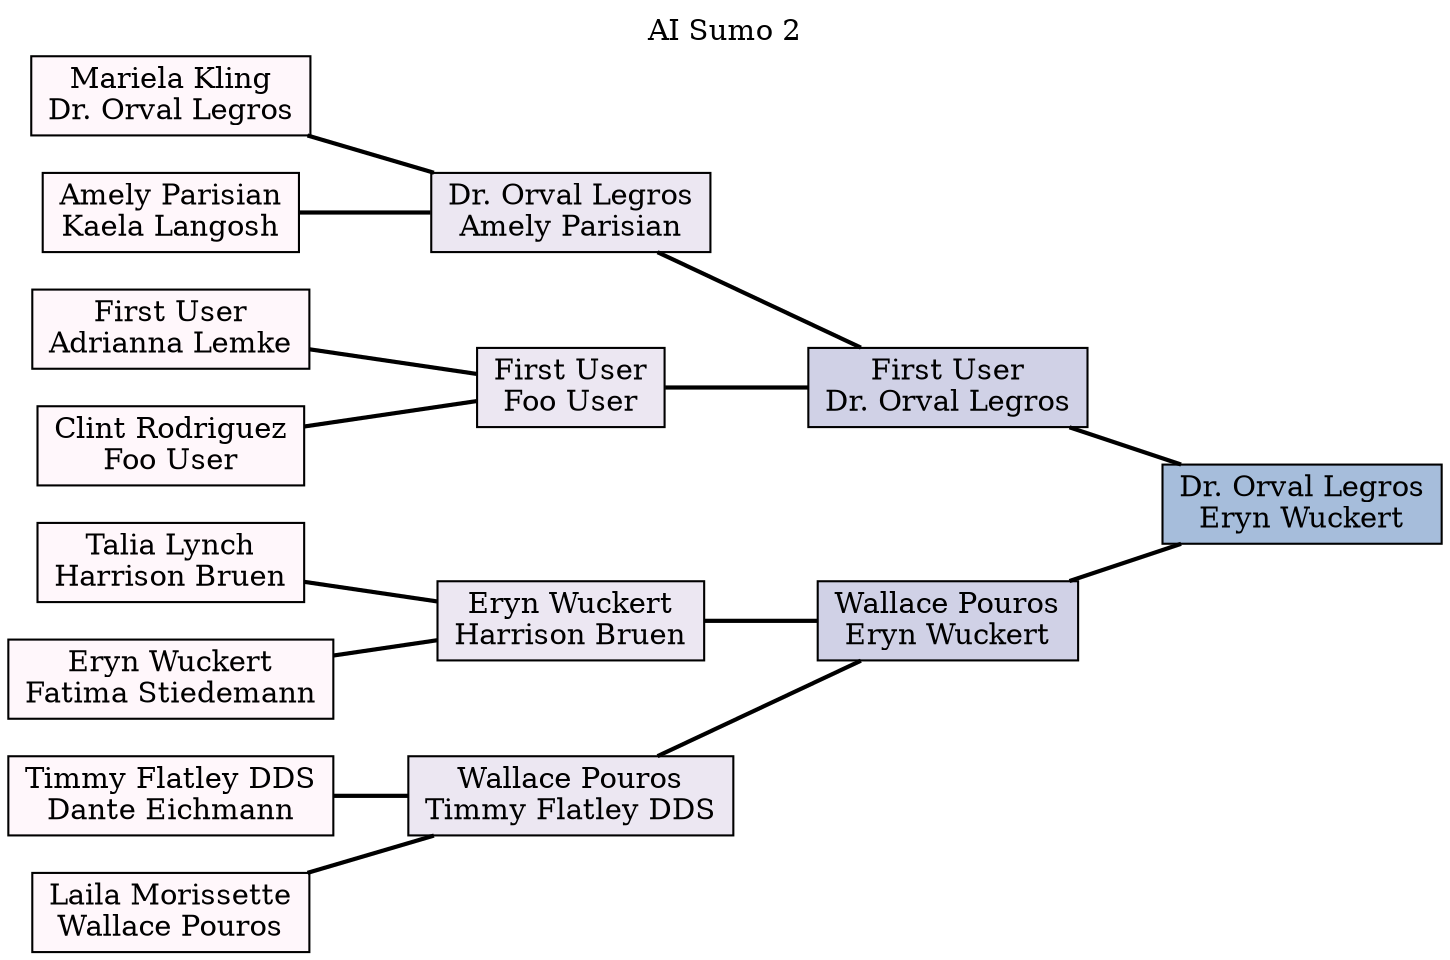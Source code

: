 digraph 
  {
    label = "AI Sumo 2";
    rankdir = LR;
    labelloc="t";
    node [ shape = box, colorscheme = pubu8, style = filled ];
    edge [ arrowhead=none, arrowtail=none, style=bold ];
    1239                 [ label = "Mariela Kling\nDr. Orval Legros",fillcolor = 1 ];
    1248                 [ label = "Dr. Orval Legros\nAmely Parisian",fillcolor = 2 ];
    1240                 [ label = "Timmy Flatley DDS\nDante Eichmann",fillcolor = 1 ];
    1250                 [ label = "Wallace Pouros\nTimmy Flatley DDS",fillcolor = 2 ];
    1241                 [ label = "Talia Lynch\nHarrison Bruen",fillcolor = 1 ];
    1249                 [ label = "Eryn Wuckert\nHarrison Bruen",fillcolor = 2 ];
    1242                 [ label = "First User\nAdrianna Lemke",fillcolor = 1 ];
    1247                 [ label = "First User\nFoo User",fillcolor = 2 ];
    1243                 [ label = "Laila Morissette\nWallace Pouros",fillcolor = 1 ];
    1244                 [ label = "Amely Parisian\nKaela Langosh",fillcolor = 1 ];
    1245                 [ label = "Eryn Wuckert\nFatima Stiedemann",fillcolor = 1 ];
    1246                 [ label = "Clint Rodriguez\nFoo User",fillcolor = 1 ];
    1251                 [ label = "First User\nDr. Orval Legros",fillcolor = 3 ];
    1252                 [ label = "Wallace Pouros\nEryn Wuckert",fillcolor = 3 ];
    1253                 [ label = "Dr. Orval Legros\nEryn Wuckert",fillcolor = 4 ];
    1239 -> 1248;
    1240 -> 1250;
    1241 -> 1249;
    1242 -> 1247;
    1243 -> 1250;
    1244 -> 1248;
    1245 -> 1249;
    1246 -> 1247;
    1247 -> 1251;
    1248 -> 1251;
    1249 -> 1252;
    1250 -> 1252;
    1251 -> 1253;
    1252 -> 1253;
  }
